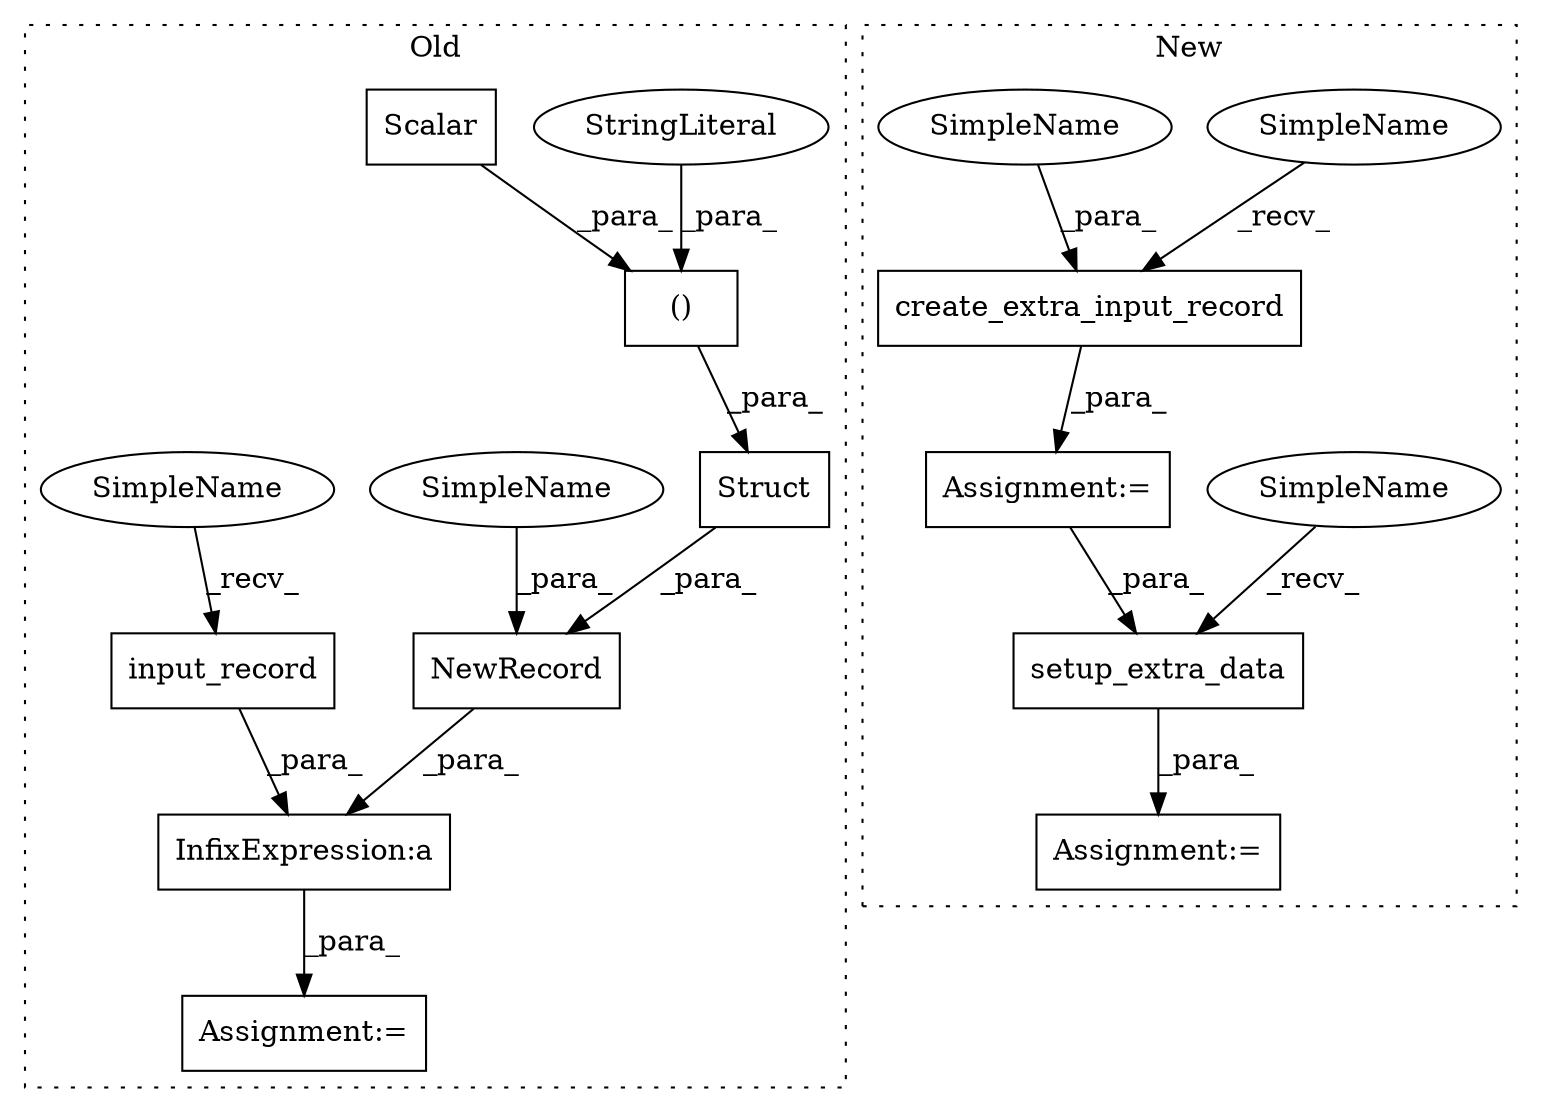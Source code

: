 digraph G {
subgraph cluster0 {
1 [label="input_record" a="32" s="11616" l="14" shape="box"];
3 [label="NewRecord" a="32" s="11640,11711" l="10,1" shape="box"];
5 [label="()" a="106" s="11673" l="36" shape="box"];
6 [label="InfixExpression:a" a="27" s="11630" l="3" shape="box"];
7 [label="Assignment:=" a="7" s="11610" l="1" shape="box"];
9 [label="StringLiteral" a="45" s="11673" l="8" shape="ellipse"];
11 [label="Scalar" a="32" s="11701" l="8" shape="box"];
12 [label="Struct" a="32" s="11661,11709" l="12,2" shape="box"];
15 [label="SimpleName" a="42" s="11650" l="3" shape="ellipse"];
16 [label="SimpleName" a="42" s="11612" l="3" shape="ellipse"];
label = "Old";
style="dotted";
}
subgraph cluster1 {
2 [label="create_extra_input_record" a="32" s="12931,12960" l="26,1" shape="box"];
4 [label="setup_extra_data" a="32" s="13337,13369" l="17,1" shape="box"];
8 [label="Assignment:=" a="7" s="13331" l="1" shape="box"];
10 [label="Assignment:=" a="7" s="12925" l="1" shape="box"];
13 [label="SimpleName" a="42" s="13332" l="4" shape="ellipse"];
14 [label="SimpleName" a="42" s="12926" l="4" shape="ellipse"];
17 [label="SimpleName" a="42" s="12957" l="3" shape="ellipse"];
label = "New";
style="dotted";
}
1 -> 6 [label="_para_"];
2 -> 10 [label="_para_"];
3 -> 6 [label="_para_"];
4 -> 8 [label="_para_"];
5 -> 12 [label="_para_"];
6 -> 7 [label="_para_"];
9 -> 5 [label="_para_"];
10 -> 4 [label="_para_"];
11 -> 5 [label="_para_"];
12 -> 3 [label="_para_"];
13 -> 4 [label="_recv_"];
14 -> 2 [label="_recv_"];
15 -> 3 [label="_para_"];
16 -> 1 [label="_recv_"];
17 -> 2 [label="_para_"];
}